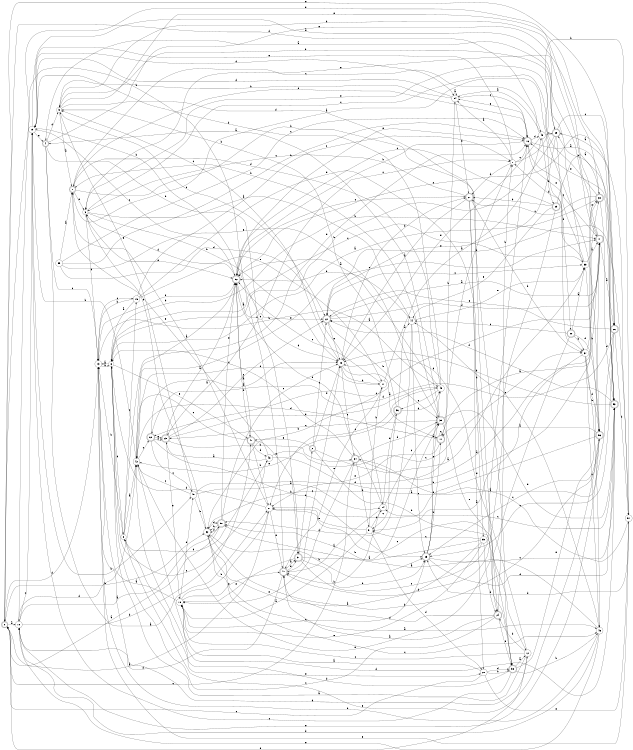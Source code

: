 digraph n49_5 {
__start0 [label="" shape="none"];

rankdir=LR;
size="8,5";

s0 [style="rounded,filled", color="black", fillcolor="white" shape="doublecircle", label="0"];
s1 [style="rounded,filled", color="black", fillcolor="white" shape="doublecircle", label="1"];
s2 [style="rounded,filled", color="black", fillcolor="white" shape="doublecircle", label="2"];
s3 [style="filled", color="black", fillcolor="white" shape="circle", label="3"];
s4 [style="rounded,filled", color="black", fillcolor="white" shape="doublecircle", label="4"];
s5 [style="filled", color="black", fillcolor="white" shape="circle", label="5"];
s6 [style="filled", color="black", fillcolor="white" shape="circle", label="6"];
s7 [style="filled", color="black", fillcolor="white" shape="circle", label="7"];
s8 [style="filled", color="black", fillcolor="white" shape="circle", label="8"];
s9 [style="filled", color="black", fillcolor="white" shape="circle", label="9"];
s10 [style="filled", color="black", fillcolor="white" shape="circle", label="10"];
s11 [style="rounded,filled", color="black", fillcolor="white" shape="doublecircle", label="11"];
s12 [style="filled", color="black", fillcolor="white" shape="circle", label="12"];
s13 [style="filled", color="black", fillcolor="white" shape="circle", label="13"];
s14 [style="filled", color="black", fillcolor="white" shape="circle", label="14"];
s15 [style="filled", color="black", fillcolor="white" shape="circle", label="15"];
s16 [style="rounded,filled", color="black", fillcolor="white" shape="doublecircle", label="16"];
s17 [style="filled", color="black", fillcolor="white" shape="circle", label="17"];
s18 [style="filled", color="black", fillcolor="white" shape="circle", label="18"];
s19 [style="filled", color="black", fillcolor="white" shape="circle", label="19"];
s20 [style="filled", color="black", fillcolor="white" shape="circle", label="20"];
s21 [style="filled", color="black", fillcolor="white" shape="circle", label="21"];
s22 [style="rounded,filled", color="black", fillcolor="white" shape="doublecircle", label="22"];
s23 [style="rounded,filled", color="black", fillcolor="white" shape="doublecircle", label="23"];
s24 [style="rounded,filled", color="black", fillcolor="white" shape="doublecircle", label="24"];
s25 [style="rounded,filled", color="black", fillcolor="white" shape="doublecircle", label="25"];
s26 [style="rounded,filled", color="black", fillcolor="white" shape="doublecircle", label="26"];
s27 [style="rounded,filled", color="black", fillcolor="white" shape="doublecircle", label="27"];
s28 [style="filled", color="black", fillcolor="white" shape="circle", label="28"];
s29 [style="rounded,filled", color="black", fillcolor="white" shape="doublecircle", label="29"];
s30 [style="rounded,filled", color="black", fillcolor="white" shape="doublecircle", label="30"];
s31 [style="rounded,filled", color="black", fillcolor="white" shape="doublecircle", label="31"];
s32 [style="filled", color="black", fillcolor="white" shape="circle", label="32"];
s33 [style="filled", color="black", fillcolor="white" shape="circle", label="33"];
s34 [style="rounded,filled", color="black", fillcolor="white" shape="doublecircle", label="34"];
s35 [style="rounded,filled", color="black", fillcolor="white" shape="doublecircle", label="35"];
s36 [style="rounded,filled", color="black", fillcolor="white" shape="doublecircle", label="36"];
s37 [style="filled", color="black", fillcolor="white" shape="circle", label="37"];
s38 [style="rounded,filled", color="black", fillcolor="white" shape="doublecircle", label="38"];
s39 [style="rounded,filled", color="black", fillcolor="white" shape="doublecircle", label="39"];
s40 [style="rounded,filled", color="black", fillcolor="white" shape="doublecircle", label="40"];
s41 [style="rounded,filled", color="black", fillcolor="white" shape="doublecircle", label="41"];
s42 [style="filled", color="black", fillcolor="white" shape="circle", label="42"];
s43 [style="filled", color="black", fillcolor="white" shape="circle", label="43"];
s44 [style="filled", color="black", fillcolor="white" shape="circle", label="44"];
s45 [style="filled", color="black", fillcolor="white" shape="circle", label="45"];
s46 [style="filled", color="black", fillcolor="white" shape="circle", label="46"];
s47 [style="rounded,filled", color="black", fillcolor="white" shape="doublecircle", label="47"];
s48 [style="filled", color="black", fillcolor="white" shape="circle", label="48"];
s49 [style="filled", color="black", fillcolor="white" shape="circle", label="49"];
s50 [style="rounded,filled", color="black", fillcolor="white" shape="doublecircle", label="50"];
s51 [style="filled", color="black", fillcolor="white" shape="circle", label="51"];
s52 [style="rounded,filled", color="black", fillcolor="white" shape="doublecircle", label="52"];
s53 [style="rounded,filled", color="black", fillcolor="white" shape="doublecircle", label="53"];
s54 [style="filled", color="black", fillcolor="white" shape="circle", label="54"];
s55 [style="filled", color="black", fillcolor="white" shape="circle", label="55"];
s56 [style="rounded,filled", color="black", fillcolor="white" shape="doublecircle", label="56"];
s57 [style="filled", color="black", fillcolor="white" shape="circle", label="57"];
s58 [style="rounded,filled", color="black", fillcolor="white" shape="doublecircle", label="58"];
s59 [style="filled", color="black", fillcolor="white" shape="circle", label="59"];
s60 [style="rounded,filled", color="black", fillcolor="white" shape="doublecircle", label="60"];
s0 -> s10 [label="a"];
s0 -> s32 [label="b"];
s0 -> s34 [label="c"];
s0 -> s13 [label="d"];
s0 -> s26 [label="e"];
s1 -> s37 [label="a"];
s1 -> s58 [label="b"];
s1 -> s45 [label="c"];
s1 -> s16 [label="d"];
s1 -> s3 [label="e"];
s2 -> s33 [label="a"];
s2 -> s58 [label="b"];
s2 -> s22 [label="c"];
s2 -> s28 [label="d"];
s2 -> s47 [label="e"];
s3 -> s44 [label="a"];
s3 -> s28 [label="b"];
s3 -> s56 [label="c"];
s3 -> s13 [label="d"];
s3 -> s52 [label="e"];
s4 -> s21 [label="a"];
s4 -> s31 [label="b"];
s4 -> s13 [label="c"];
s4 -> s5 [label="d"];
s4 -> s38 [label="e"];
s5 -> s1 [label="a"];
s5 -> s29 [label="b"];
s5 -> s22 [label="c"];
s5 -> s24 [label="d"];
s5 -> s53 [label="e"];
s6 -> s13 [label="a"];
s6 -> s41 [label="b"];
s6 -> s43 [label="c"];
s6 -> s8 [label="d"];
s6 -> s47 [label="e"];
s7 -> s54 [label="a"];
s7 -> s57 [label="b"];
s7 -> s16 [label="c"];
s7 -> s27 [label="d"];
s7 -> s19 [label="e"];
s8 -> s42 [label="a"];
s8 -> s13 [label="b"];
s8 -> s15 [label="c"];
s8 -> s16 [label="d"];
s8 -> s20 [label="e"];
s9 -> s23 [label="a"];
s9 -> s19 [label="b"];
s9 -> s7 [label="c"];
s9 -> s28 [label="d"];
s9 -> s22 [label="e"];
s10 -> s50 [label="a"];
s10 -> s47 [label="b"];
s10 -> s19 [label="c"];
s10 -> s42 [label="d"];
s10 -> s56 [label="e"];
s11 -> s41 [label="a"];
s11 -> s54 [label="b"];
s11 -> s11 [label="c"];
s11 -> s42 [label="d"];
s11 -> s21 [label="e"];
s12 -> s6 [label="a"];
s12 -> s24 [label="b"];
s12 -> s18 [label="c"];
s12 -> s28 [label="d"];
s12 -> s0 [label="e"];
s13 -> s6 [label="a"];
s13 -> s49 [label="b"];
s13 -> s15 [label="c"];
s13 -> s12 [label="d"];
s13 -> s52 [label="e"];
s14 -> s40 [label="a"];
s14 -> s40 [label="b"];
s14 -> s39 [label="c"];
s14 -> s52 [label="d"];
s14 -> s36 [label="e"];
s15 -> s6 [label="a"];
s15 -> s13 [label="b"];
s15 -> s7 [label="c"];
s15 -> s58 [label="d"];
s15 -> s17 [label="e"];
s16 -> s53 [label="a"];
s16 -> s52 [label="b"];
s16 -> s41 [label="c"];
s16 -> s45 [label="d"];
s16 -> s54 [label="e"];
s17 -> s45 [label="a"];
s17 -> s32 [label="b"];
s17 -> s52 [label="c"];
s17 -> s42 [label="d"];
s17 -> s40 [label="e"];
s18 -> s13 [label="a"];
s18 -> s21 [label="b"];
s18 -> s35 [label="c"];
s18 -> s48 [label="d"];
s18 -> s40 [label="e"];
s19 -> s33 [label="a"];
s19 -> s48 [label="b"];
s19 -> s52 [label="c"];
s19 -> s54 [label="d"];
s19 -> s4 [label="e"];
s20 -> s18 [label="a"];
s20 -> s58 [label="b"];
s20 -> s0 [label="c"];
s20 -> s58 [label="d"];
s20 -> s57 [label="e"];
s21 -> s0 [label="a"];
s21 -> s1 [label="b"];
s21 -> s12 [label="c"];
s21 -> s6 [label="d"];
s21 -> s40 [label="e"];
s22 -> s41 [label="a"];
s22 -> s39 [label="b"];
s22 -> s33 [label="c"];
s22 -> s41 [label="d"];
s22 -> s28 [label="e"];
s23 -> s52 [label="a"];
s23 -> s34 [label="b"];
s23 -> s22 [label="c"];
s23 -> s49 [label="d"];
s23 -> s18 [label="e"];
s24 -> s40 [label="a"];
s24 -> s7 [label="b"];
s24 -> s6 [label="c"];
s24 -> s40 [label="d"];
s24 -> s58 [label="e"];
s25 -> s26 [label="a"];
s25 -> s27 [label="b"];
s25 -> s52 [label="c"];
s25 -> s40 [label="d"];
s25 -> s44 [label="e"];
s26 -> s32 [label="a"];
s26 -> s57 [label="b"];
s26 -> s35 [label="c"];
s26 -> s60 [label="d"];
s26 -> s22 [label="e"];
s27 -> s28 [label="a"];
s27 -> s37 [label="b"];
s27 -> s3 [label="c"];
s27 -> s59 [label="d"];
s27 -> s20 [label="e"];
s28 -> s11 [label="a"];
s28 -> s17 [label="b"];
s28 -> s5 [label="c"];
s28 -> s27 [label="d"];
s28 -> s34 [label="e"];
s29 -> s4 [label="a"];
s29 -> s6 [label="b"];
s29 -> s26 [label="c"];
s29 -> s30 [label="d"];
s29 -> s22 [label="e"];
s30 -> s33 [label="a"];
s30 -> s37 [label="b"];
s30 -> s44 [label="c"];
s30 -> s56 [label="d"];
s30 -> s42 [label="e"];
s31 -> s39 [label="a"];
s31 -> s35 [label="b"];
s31 -> s16 [label="c"];
s31 -> s2 [label="d"];
s31 -> s18 [label="e"];
s32 -> s46 [label="a"];
s32 -> s35 [label="b"];
s32 -> s46 [label="c"];
s32 -> s50 [label="d"];
s32 -> s3 [label="e"];
s33 -> s41 [label="a"];
s33 -> s56 [label="b"];
s33 -> s6 [label="c"];
s33 -> s7 [label="d"];
s33 -> s16 [label="e"];
s34 -> s38 [label="a"];
s34 -> s51 [label="b"];
s34 -> s6 [label="c"];
s34 -> s39 [label="d"];
s34 -> s18 [label="e"];
s35 -> s49 [label="a"];
s35 -> s11 [label="b"];
s35 -> s53 [label="c"];
s35 -> s53 [label="d"];
s35 -> s39 [label="e"];
s36 -> s44 [label="a"];
s36 -> s5 [label="b"];
s36 -> s51 [label="c"];
s36 -> s49 [label="d"];
s36 -> s42 [label="e"];
s37 -> s51 [label="a"];
s37 -> s46 [label="b"];
s37 -> s46 [label="c"];
s37 -> s56 [label="d"];
s37 -> s38 [label="e"];
s38 -> s6 [label="a"];
s38 -> s29 [label="b"];
s38 -> s27 [label="c"];
s38 -> s53 [label="d"];
s38 -> s3 [label="e"];
s39 -> s4 [label="a"];
s39 -> s1 [label="b"];
s39 -> s23 [label="c"];
s39 -> s53 [label="d"];
s39 -> s24 [label="e"];
s40 -> s31 [label="a"];
s40 -> s0 [label="b"];
s40 -> s28 [label="c"];
s40 -> s10 [label="d"];
s40 -> s31 [label="e"];
s41 -> s26 [label="a"];
s41 -> s5 [label="b"];
s41 -> s60 [label="c"];
s41 -> s10 [label="d"];
s41 -> s3 [label="e"];
s42 -> s52 [label="a"];
s42 -> s19 [label="b"];
s42 -> s60 [label="c"];
s42 -> s53 [label="d"];
s42 -> s41 [label="e"];
s43 -> s23 [label="a"];
s43 -> s38 [label="b"];
s43 -> s37 [label="c"];
s43 -> s8 [label="d"];
s43 -> s1 [label="e"];
s44 -> s22 [label="a"];
s44 -> s52 [label="b"];
s44 -> s35 [label="c"];
s44 -> s50 [label="d"];
s44 -> s33 [label="e"];
s45 -> s54 [label="a"];
s45 -> s25 [label="b"];
s45 -> s29 [label="c"];
s45 -> s0 [label="d"];
s45 -> s28 [label="e"];
s46 -> s50 [label="a"];
s46 -> s13 [label="b"];
s46 -> s44 [label="c"];
s46 -> s10 [label="d"];
s46 -> s10 [label="e"];
s47 -> s52 [label="a"];
s47 -> s21 [label="b"];
s47 -> s42 [label="c"];
s47 -> s43 [label="d"];
s47 -> s31 [label="e"];
s48 -> s14 [label="a"];
s48 -> s32 [label="b"];
s48 -> s42 [label="c"];
s48 -> s7 [label="d"];
s48 -> s5 [label="e"];
s49 -> s52 [label="a"];
s49 -> s19 [label="b"];
s49 -> s21 [label="c"];
s49 -> s1 [label="d"];
s49 -> s36 [label="e"];
s50 -> s0 [label="a"];
s50 -> s32 [label="b"];
s50 -> s28 [label="c"];
s50 -> s32 [label="d"];
s50 -> s52 [label="e"];
s51 -> s18 [label="a"];
s51 -> s17 [label="b"];
s51 -> s14 [label="c"];
s51 -> s20 [label="d"];
s51 -> s21 [label="e"];
s52 -> s9 [label="a"];
s52 -> s47 [label="b"];
s52 -> s27 [label="c"];
s52 -> s3 [label="d"];
s52 -> s16 [label="e"];
s53 -> s29 [label="a"];
s53 -> s28 [label="b"];
s53 -> s14 [label="c"];
s53 -> s22 [label="d"];
s53 -> s16 [label="e"];
s54 -> s54 [label="a"];
s54 -> s5 [label="b"];
s54 -> s16 [label="c"];
s54 -> s19 [label="d"];
s54 -> s27 [label="e"];
s55 -> s1 [label="a"];
s55 -> s16 [label="b"];
s55 -> s16 [label="c"];
s55 -> s14 [label="d"];
s55 -> s39 [label="e"];
s56 -> s11 [label="a"];
s56 -> s32 [label="b"];
s56 -> s35 [label="c"];
s56 -> s21 [label="d"];
s56 -> s8 [label="e"];
s57 -> s34 [label="a"];
s57 -> s22 [label="b"];
s57 -> s52 [label="c"];
s57 -> s35 [label="d"];
s57 -> s13 [label="e"];
s58 -> s12 [label="a"];
s58 -> s46 [label="b"];
s58 -> s19 [label="c"];
s58 -> s42 [label="d"];
s58 -> s41 [label="e"];
s59 -> s32 [label="a"];
s59 -> s50 [label="b"];
s59 -> s51 [label="c"];
s59 -> s24 [label="d"];
s59 -> s18 [label="e"];
s60 -> s28 [label="a"];
s60 -> s35 [label="b"];
s60 -> s48 [label="c"];
s60 -> s23 [label="d"];
s60 -> s23 [label="e"];

}